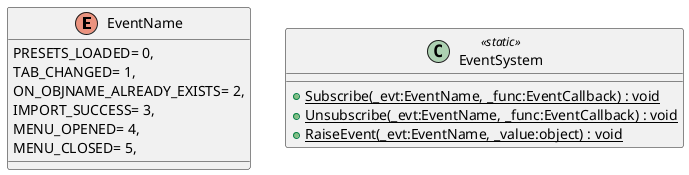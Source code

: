 @startuml
enum EventName {
    PRESETS_LOADED= 0,
    TAB_CHANGED= 1,
    ON_OBJNAME_ALREADY_EXISTS= 2,
    IMPORT_SUCCESS= 3,
    MENU_OPENED= 4,
    MENU_CLOSED= 5,
}
class EventSystem <<static>> {
    + {static} Subscribe(_evt:EventName, _func:EventCallback) : void
    + {static} Unsubscribe(_evt:EventName, _func:EventCallback) : void
    + {static} RaiseEvent(_evt:EventName, _value:object) : void
}
@enduml
